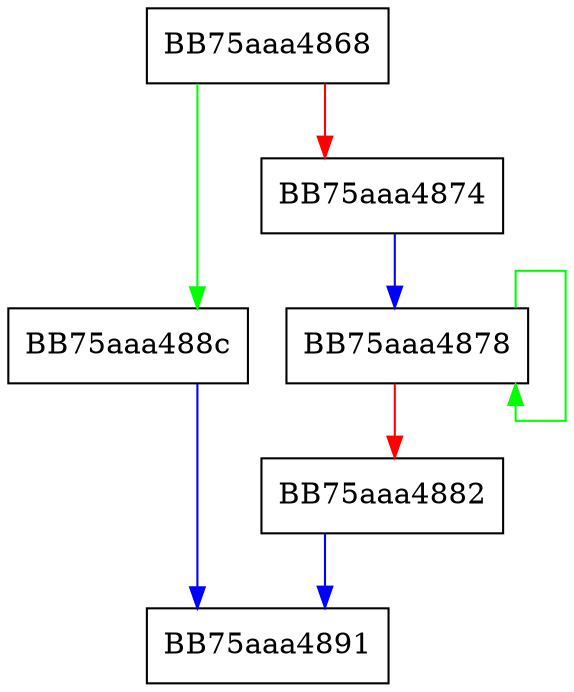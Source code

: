digraph WPP_SF_SIL {
  node [shape="box"];
  graph [splines=ortho];
  BB75aaa4868 -> BB75aaa488c [color="green"];
  BB75aaa4868 -> BB75aaa4874 [color="red"];
  BB75aaa4874 -> BB75aaa4878 [color="blue"];
  BB75aaa4878 -> BB75aaa4878 [color="green"];
  BB75aaa4878 -> BB75aaa4882 [color="red"];
  BB75aaa4882 -> BB75aaa4891 [color="blue"];
  BB75aaa488c -> BB75aaa4891 [color="blue"];
}